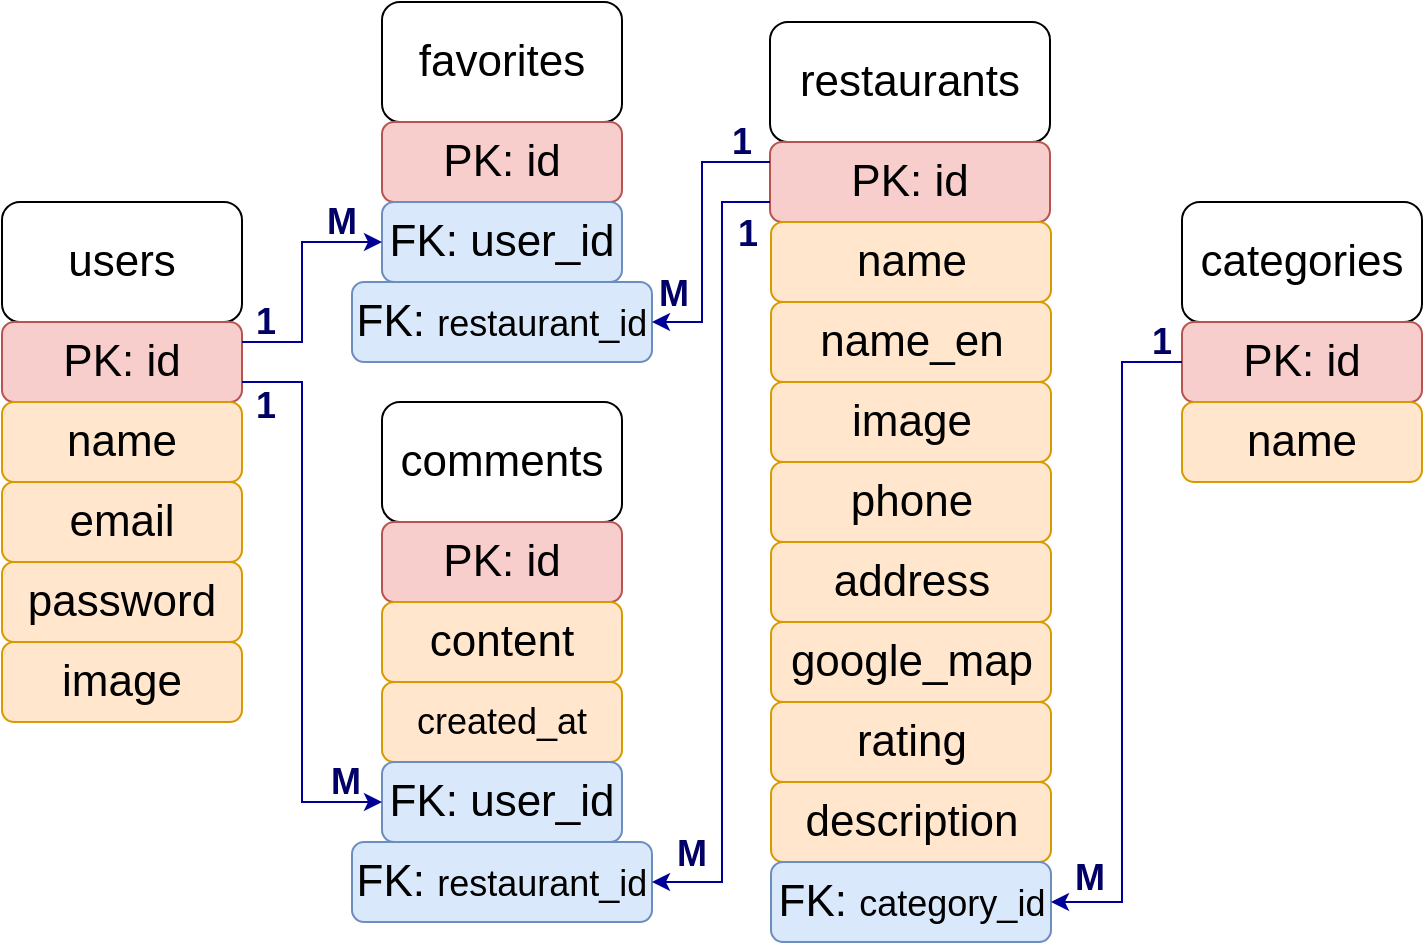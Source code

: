 <mxfile version="14.7.6" type="github" pages="3">
  <diagram id="kS6SkZm5IWcq57FLkN7l" name="Restaurant">
    <mxGraphModel dx="782" dy="436" grid="1" gridSize="10" guides="1" tooltips="1" connect="1" arrows="1" fold="1" page="1" pageScale="1" pageWidth="827" pageHeight="1169" math="0" shadow="0">
      <root>
        <mxCell id="0" />
        <mxCell id="1" parent="0" />
        <mxCell id="dV-V2qD9Z5xIXkdcCKD9-1" value="&lt;font style=&quot;font-size: 22px&quot;&gt;users&lt;/font&gt;" style="rounded=1;whiteSpace=wrap;html=1;" parent="1" vertex="1">
          <mxGeometry x="30" y="140" width="120" height="60" as="geometry" />
        </mxCell>
        <mxCell id="dV-V2qD9Z5xIXkdcCKD9-2" value="&lt;font style=&quot;font-size: 22px&quot;&gt;favorites&lt;/font&gt;" style="rounded=1;whiteSpace=wrap;html=1;" parent="1" vertex="1">
          <mxGeometry x="220" y="40" width="120" height="60" as="geometry" />
        </mxCell>
        <mxCell id="dV-V2qD9Z5xIXkdcCKD9-3" value="&lt;font style=&quot;font-size: 22px&quot;&gt;comments&lt;/font&gt;" style="rounded=1;whiteSpace=wrap;html=1;" parent="1" vertex="1">
          <mxGeometry x="220" y="240" width="120" height="60" as="geometry" />
        </mxCell>
        <mxCell id="dV-V2qD9Z5xIXkdcCKD9-4" value="&lt;font style=&quot;font-size: 22px&quot;&gt;restaurants&lt;/font&gt;" style="rounded=1;whiteSpace=wrap;html=1;" parent="1" vertex="1">
          <mxGeometry x="414" y="50" width="140" height="60" as="geometry" />
        </mxCell>
        <mxCell id="dV-V2qD9Z5xIXkdcCKD9-5" style="edgeStyle=orthogonalEdgeStyle;rounded=0;orthogonalLoop=1;jettySize=auto;html=1;exitX=0.5;exitY=1;exitDx=0;exitDy=0;" parent="1" source="dV-V2qD9Z5xIXkdcCKD9-2" target="dV-V2qD9Z5xIXkdcCKD9-2" edge="1">
          <mxGeometry relative="1" as="geometry" />
        </mxCell>
        <mxCell id="dV-V2qD9Z5xIXkdcCKD9-6" value="&lt;font style=&quot;font-size: 22px&quot;&gt;categories&lt;/font&gt;" style="rounded=1;whiteSpace=wrap;html=1;" parent="1" vertex="1">
          <mxGeometry x="620" y="140" width="120" height="60" as="geometry" />
        </mxCell>
        <mxCell id="dV-V2qD9Z5xIXkdcCKD9-7" value="&lt;font style=&quot;font-size: 22px&quot;&gt;PK: id&lt;/font&gt;" style="rounded=1;whiteSpace=wrap;html=1;fillColor=#f8cecc;strokeColor=#b85450;" parent="1" vertex="1">
          <mxGeometry x="30" y="200" width="120" height="40" as="geometry" />
        </mxCell>
        <mxCell id="dV-V2qD9Z5xIXkdcCKD9-8" value="&lt;font style=&quot;font-size: 22px&quot;&gt;name&lt;/font&gt;" style="rounded=1;whiteSpace=wrap;html=1;fillColor=#ffe6cc;strokeColor=#d79b00;" parent="1" vertex="1">
          <mxGeometry x="30" y="240" width="120" height="40" as="geometry" />
        </mxCell>
        <mxCell id="dV-V2qD9Z5xIXkdcCKD9-9" value="&lt;font style=&quot;font-size: 22px&quot;&gt;email&lt;/font&gt;" style="rounded=1;whiteSpace=wrap;html=1;fillColor=#ffe6cc;strokeColor=#d79b00;" parent="1" vertex="1">
          <mxGeometry x="30" y="280" width="120" height="40" as="geometry" />
        </mxCell>
        <mxCell id="dV-V2qD9Z5xIXkdcCKD9-10" value="&lt;font style=&quot;font-size: 22px&quot;&gt;password&lt;/font&gt;" style="rounded=1;whiteSpace=wrap;html=1;fillColor=#ffe6cc;strokeColor=#d79b00;" parent="1" vertex="1">
          <mxGeometry x="30" y="320" width="120" height="40" as="geometry" />
        </mxCell>
        <mxCell id="dV-V2qD9Z5xIXkdcCKD9-11" value="&lt;font style=&quot;font-size: 22px&quot;&gt;image&lt;/font&gt;" style="rounded=1;whiteSpace=wrap;html=1;fillColor=#ffe6cc;strokeColor=#d79b00;" parent="1" vertex="1">
          <mxGeometry x="30" y="360" width="120" height="40" as="geometry" />
        </mxCell>
        <mxCell id="dV-V2qD9Z5xIXkdcCKD9-12" value="&lt;font style=&quot;font-size: 22px&quot;&gt;PK: id&lt;/font&gt;" style="rounded=1;whiteSpace=wrap;html=1;fillColor=#f8cecc;strokeColor=#b85450;" parent="1" vertex="1">
          <mxGeometry x="220" y="100" width="120" height="40" as="geometry" />
        </mxCell>
        <mxCell id="dV-V2qD9Z5xIXkdcCKD9-13" value="&lt;font style=&quot;font-size: 22px&quot;&gt;PK: id&lt;/font&gt;" style="rounded=1;whiteSpace=wrap;html=1;fillColor=#f8cecc;strokeColor=#b85450;" parent="1" vertex="1">
          <mxGeometry x="220" y="300" width="120" height="40" as="geometry" />
        </mxCell>
        <mxCell id="dV-V2qD9Z5xIXkdcCKD9-14" value="&lt;font style=&quot;font-size: 22px&quot;&gt;PK: id&lt;/font&gt;" style="rounded=1;whiteSpace=wrap;html=1;fillColor=#f8cecc;strokeColor=#b85450;" parent="1" vertex="1">
          <mxGeometry x="414" y="110" width="140" height="40" as="geometry" />
        </mxCell>
        <mxCell id="dV-V2qD9Z5xIXkdcCKD9-15" value="&lt;font style=&quot;font-size: 22px&quot;&gt;PK: id&lt;/font&gt;" style="rounded=1;whiteSpace=wrap;html=1;fillColor=#f8cecc;strokeColor=#b85450;" parent="1" vertex="1">
          <mxGeometry x="620" y="200" width="120" height="40" as="geometry" />
        </mxCell>
        <mxCell id="dV-V2qD9Z5xIXkdcCKD9-16" value="&lt;font style=&quot;font-size: 22px&quot;&gt;content&lt;/font&gt;" style="rounded=1;whiteSpace=wrap;html=1;fillColor=#ffe6cc;strokeColor=#d79b00;" parent="1" vertex="1">
          <mxGeometry x="220" y="340" width="120" height="40" as="geometry" />
        </mxCell>
        <mxCell id="dV-V2qD9Z5xIXkdcCKD9-17" value="&lt;font style=&quot;font-size: 18px&quot;&gt;created_at&lt;/font&gt;" style="rounded=1;whiteSpace=wrap;html=1;fillColor=#ffe6cc;strokeColor=#d79b00;" parent="1" vertex="1">
          <mxGeometry x="220" y="380" width="120" height="40" as="geometry" />
        </mxCell>
        <mxCell id="dV-V2qD9Z5xIXkdcCKD9-18" value="&lt;font style=&quot;font-size: 22px&quot;&gt;name&lt;/font&gt;" style="rounded=1;whiteSpace=wrap;html=1;fillColor=#ffe6cc;strokeColor=#d79b00;" parent="1" vertex="1">
          <mxGeometry x="414.5" y="150" width="140" height="40" as="geometry" />
        </mxCell>
        <mxCell id="dV-V2qD9Z5xIXkdcCKD9-19" value="&lt;font style=&quot;font-size: 22px&quot;&gt;name_en&lt;/font&gt;" style="rounded=1;whiteSpace=wrap;html=1;fillColor=#ffe6cc;strokeColor=#d79b00;" parent="1" vertex="1">
          <mxGeometry x="414.5" y="190" width="140" height="40" as="geometry" />
        </mxCell>
        <mxCell id="dV-V2qD9Z5xIXkdcCKD9-20" value="&lt;font style=&quot;font-size: 22px&quot;&gt;image&lt;/font&gt;" style="rounded=1;whiteSpace=wrap;html=1;fillColor=#ffe6cc;strokeColor=#d79b00;" parent="1" vertex="1">
          <mxGeometry x="414.5" y="230" width="140" height="40" as="geometry" />
        </mxCell>
        <mxCell id="dV-V2qD9Z5xIXkdcCKD9-21" value="&lt;font style=&quot;font-size: 22px&quot;&gt;phone&lt;/font&gt;" style="rounded=1;whiteSpace=wrap;html=1;fillColor=#ffe6cc;strokeColor=#d79b00;" parent="1" vertex="1">
          <mxGeometry x="414.5" y="270" width="140" height="40" as="geometry" />
        </mxCell>
        <mxCell id="dV-V2qD9Z5xIXkdcCKD9-22" value="&lt;font style=&quot;font-size: 22px&quot;&gt;address&lt;/font&gt;" style="rounded=1;whiteSpace=wrap;html=1;fillColor=#ffe6cc;strokeColor=#d79b00;" parent="1" vertex="1">
          <mxGeometry x="414.5" y="310" width="140" height="40" as="geometry" />
        </mxCell>
        <mxCell id="dV-V2qD9Z5xIXkdcCKD9-23" value="&lt;font style=&quot;font-size: 22px&quot;&gt;google_map&lt;/font&gt;" style="rounded=1;whiteSpace=wrap;html=1;fillColor=#ffe6cc;strokeColor=#d79b00;" parent="1" vertex="1">
          <mxGeometry x="414.5" y="350" width="140" height="40" as="geometry" />
        </mxCell>
        <mxCell id="dV-V2qD9Z5xIXkdcCKD9-24" value="&lt;font style=&quot;font-size: 22px&quot;&gt;rating&lt;/font&gt;" style="rounded=1;whiteSpace=wrap;html=1;fillColor=#ffe6cc;strokeColor=#d79b00;" parent="1" vertex="1">
          <mxGeometry x="414.5" y="390" width="140" height="40" as="geometry" />
        </mxCell>
        <mxCell id="dV-V2qD9Z5xIXkdcCKD9-25" value="&lt;font style=&quot;font-size: 22px&quot;&gt;description&lt;/font&gt;" style="rounded=1;whiteSpace=wrap;html=1;fillColor=#ffe6cc;strokeColor=#d79b00;" parent="1" vertex="1">
          <mxGeometry x="414.5" y="430" width="140" height="40" as="geometry" />
        </mxCell>
        <mxCell id="dV-V2qD9Z5xIXkdcCKD9-26" value="&lt;font style=&quot;font-size: 22px&quot;&gt;name&lt;/font&gt;" style="rounded=1;whiteSpace=wrap;html=1;fillColor=#ffe6cc;strokeColor=#d79b00;" parent="1" vertex="1">
          <mxGeometry x="620" y="240" width="120" height="40" as="geometry" />
        </mxCell>
        <mxCell id="dV-V2qD9Z5xIXkdcCKD9-27" value="&lt;font style=&quot;font-size: 22px&quot;&gt;FK: user_id&lt;/font&gt;" style="rounded=1;whiteSpace=wrap;html=1;fillColor=#dae8fc;strokeColor=#6c8ebf;" parent="1" vertex="1">
          <mxGeometry x="220" y="140" width="120" height="40" as="geometry" />
        </mxCell>
        <mxCell id="dV-V2qD9Z5xIXkdcCKD9-28" value="&lt;font style=&quot;font-size: 22px&quot;&gt;FK: &lt;/font&gt;&lt;font style=&quot;font-size: 18px&quot;&gt;restaurant_id&lt;/font&gt;" style="rounded=1;whiteSpace=wrap;html=1;fillColor=#dae8fc;strokeColor=#6c8ebf;" parent="1" vertex="1">
          <mxGeometry x="205" y="180" width="150" height="40" as="geometry" />
        </mxCell>
        <mxCell id="dV-V2qD9Z5xIXkdcCKD9-29" value="&lt;font style=&quot;font-size: 22px&quot;&gt;FK: user_id&lt;/font&gt;" style="rounded=1;whiteSpace=wrap;html=1;fillColor=#dae8fc;strokeColor=#6c8ebf;" parent="1" vertex="1">
          <mxGeometry x="220" y="420" width="120" height="40" as="geometry" />
        </mxCell>
        <mxCell id="dV-V2qD9Z5xIXkdcCKD9-30" value="&lt;font style=&quot;font-size: 22px&quot;&gt;FK: &lt;/font&gt;&lt;font style=&quot;font-size: 18px&quot;&gt;restaurant_id&lt;/font&gt;" style="rounded=1;whiteSpace=wrap;html=1;fillColor=#dae8fc;strokeColor=#6c8ebf;" parent="1" vertex="1">
          <mxGeometry x="205" y="460" width="150" height="40" as="geometry" />
        </mxCell>
        <mxCell id="dV-V2qD9Z5xIXkdcCKD9-31" value="&lt;font style=&quot;font-size: 22px&quot;&gt;FK: &lt;/font&gt;&lt;font style=&quot;font-size: 18px&quot;&gt;category_id&lt;/font&gt;" style="rounded=1;whiteSpace=wrap;html=1;fillColor=#dae8fc;strokeColor=#6c8ebf;" parent="1" vertex="1">
          <mxGeometry x="414.5" y="470" width="140" height="40" as="geometry" />
        </mxCell>
        <mxCell id="dV-V2qD9Z5xIXkdcCKD9-33" value="" style="endArrow=classic;html=1;exitX=1;exitY=0.25;exitDx=0;exitDy=0;entryX=0;entryY=0.5;entryDx=0;entryDy=0;rounded=0;strokeColor=#000099;" parent="1" source="dV-V2qD9Z5xIXkdcCKD9-7" target="dV-V2qD9Z5xIXkdcCKD9-27" edge="1">
          <mxGeometry width="50" height="50" relative="1" as="geometry">
            <mxPoint x="340" y="340" as="sourcePoint" />
            <mxPoint x="390" y="290" as="targetPoint" />
            <Array as="points">
              <mxPoint x="170" y="210" />
              <mxPoint x="180" y="210" />
              <mxPoint x="180" y="160" />
              <mxPoint x="190" y="160" />
            </Array>
          </mxGeometry>
        </mxCell>
        <mxCell id="dV-V2qD9Z5xIXkdcCKD9-34" value="" style="endArrow=classic;html=1;exitX=1;exitY=0.75;exitDx=0;exitDy=0;entryX=0;entryY=0.5;entryDx=0;entryDy=0;rounded=0;strokeColor=#000099;" parent="1" source="dV-V2qD9Z5xIXkdcCKD9-7" target="dV-V2qD9Z5xIXkdcCKD9-29" edge="1">
          <mxGeometry width="50" height="50" relative="1" as="geometry">
            <mxPoint x="160" y="220" as="sourcePoint" />
            <mxPoint x="230" y="170" as="targetPoint" />
            <Array as="points">
              <mxPoint x="170" y="230" />
              <mxPoint x="180" y="230" />
              <mxPoint x="180" y="440" />
              <mxPoint x="190" y="440" />
            </Array>
          </mxGeometry>
        </mxCell>
        <mxCell id="dV-V2qD9Z5xIXkdcCKD9-35" value="" style="endArrow=classic;html=1;exitX=0;exitY=0.25;exitDx=0;exitDy=0;entryX=1;entryY=0.5;entryDx=0;entryDy=0;rounded=0;strokeColor=#000099;" parent="1" source="dV-V2qD9Z5xIXkdcCKD9-14" target="dV-V2qD9Z5xIXkdcCKD9-28" edge="1">
          <mxGeometry width="50" height="50" relative="1" as="geometry">
            <mxPoint x="160" y="220" as="sourcePoint" />
            <mxPoint x="230.0" y="170" as="targetPoint" />
            <Array as="points">
              <mxPoint x="380" y="120" />
              <mxPoint x="380" y="200" />
            </Array>
          </mxGeometry>
        </mxCell>
        <mxCell id="dV-V2qD9Z5xIXkdcCKD9-36" value="" style="endArrow=classic;html=1;exitX=0;exitY=0.75;exitDx=0;exitDy=0;entryX=1;entryY=0.5;entryDx=0;entryDy=0;rounded=0;strokeColor=#000099;" parent="1" source="dV-V2qD9Z5xIXkdcCKD9-14" target="dV-V2qD9Z5xIXkdcCKD9-30" edge="1">
          <mxGeometry width="50" height="50" relative="1" as="geometry">
            <mxPoint x="424" y="130.0" as="sourcePoint" />
            <mxPoint x="365.0" y="210" as="targetPoint" />
            <Array as="points">
              <mxPoint x="390" y="140" />
              <mxPoint x="390" y="480" />
            </Array>
          </mxGeometry>
        </mxCell>
        <mxCell id="dV-V2qD9Z5xIXkdcCKD9-37" value="" style="endArrow=classic;html=1;exitX=0;exitY=0.5;exitDx=0;exitDy=0;entryX=1;entryY=0.5;entryDx=0;entryDy=0;rounded=0;strokeColor=#000099;" parent="1" source="dV-V2qD9Z5xIXkdcCKD9-15" target="dV-V2qD9Z5xIXkdcCKD9-31" edge="1">
          <mxGeometry width="50" height="50" relative="1" as="geometry">
            <mxPoint x="572" y="181.0" as="sourcePoint" />
            <mxPoint x="513.0" y="261" as="targetPoint" />
            <Array as="points">
              <mxPoint x="590" y="220" />
              <mxPoint x="590" y="490" />
            </Array>
          </mxGeometry>
        </mxCell>
        <mxCell id="dV-V2qD9Z5xIXkdcCKD9-38" value="&lt;font style=&quot;font-size: 18px&quot; color=&quot;#000066&quot;&gt;&lt;b&gt;1&lt;/b&gt;&lt;/font&gt;" style="text;html=1;strokeColor=none;fillColor=none;align=center;verticalAlign=middle;whiteSpace=wrap;rounded=0;" parent="1" vertex="1">
          <mxGeometry x="590" y="200" width="40" height="20" as="geometry" />
        </mxCell>
        <mxCell id="dV-V2qD9Z5xIXkdcCKD9-39" value="&lt;font style=&quot;font-size: 18px&quot; color=&quot;#000066&quot;&gt;&lt;b&gt;1&lt;/b&gt;&lt;/font&gt;" style="text;html=1;strokeColor=none;fillColor=none;align=center;verticalAlign=middle;whiteSpace=wrap;rounded=0;" parent="1" vertex="1">
          <mxGeometry x="380" y="100" width="40" height="20" as="geometry" />
        </mxCell>
        <mxCell id="dV-V2qD9Z5xIXkdcCKD9-40" value="&lt;font style=&quot;font-size: 18px&quot; color=&quot;#000066&quot;&gt;&lt;b&gt;1&lt;/b&gt;&lt;/font&gt;" style="text;html=1;strokeColor=none;fillColor=none;align=center;verticalAlign=middle;whiteSpace=wrap;rounded=0;" parent="1" vertex="1">
          <mxGeometry x="383" y="146" width="40" height="20" as="geometry" />
        </mxCell>
        <mxCell id="dV-V2qD9Z5xIXkdcCKD9-41" value="&lt;font style=&quot;font-size: 18px&quot; color=&quot;#000066&quot;&gt;&lt;b&gt;1&lt;/b&gt;&lt;/font&gt;" style="text;html=1;strokeColor=none;fillColor=none;align=center;verticalAlign=middle;whiteSpace=wrap;rounded=0;" parent="1" vertex="1">
          <mxGeometry x="142" y="190" width="40" height="20" as="geometry" />
        </mxCell>
        <mxCell id="dV-V2qD9Z5xIXkdcCKD9-42" value="&lt;font style=&quot;font-size: 18px&quot; color=&quot;#000066&quot;&gt;&lt;b&gt;1&lt;/b&gt;&lt;/font&gt;" style="text;html=1;strokeColor=none;fillColor=none;align=center;verticalAlign=middle;whiteSpace=wrap;rounded=0;" parent="1" vertex="1">
          <mxGeometry x="142" y="232" width="40" height="20" as="geometry" />
        </mxCell>
        <mxCell id="dV-V2qD9Z5xIXkdcCKD9-43" value="&lt;font style=&quot;font-size: 18px&quot; color=&quot;#000066&quot;&gt;&lt;b&gt;M&lt;/b&gt;&lt;/font&gt;" style="text;html=1;strokeColor=none;fillColor=none;align=center;verticalAlign=middle;whiteSpace=wrap;rounded=0;" parent="1" vertex="1">
          <mxGeometry x="180" y="140" width="40" height="20" as="geometry" />
        </mxCell>
        <mxCell id="dV-V2qD9Z5xIXkdcCKD9-44" value="&lt;font style=&quot;font-size: 18px&quot; color=&quot;#000066&quot;&gt;&lt;b&gt;M&lt;/b&gt;&lt;/font&gt;" style="text;html=1;strokeColor=none;fillColor=none;align=center;verticalAlign=middle;whiteSpace=wrap;rounded=0;" parent="1" vertex="1">
          <mxGeometry x="182" y="420" width="40" height="20" as="geometry" />
        </mxCell>
        <mxCell id="dV-V2qD9Z5xIXkdcCKD9-45" value="&lt;font style=&quot;font-size: 18px&quot; color=&quot;#000066&quot;&gt;&lt;b&gt;M&lt;/b&gt;&lt;/font&gt;" style="text;html=1;strokeColor=none;fillColor=none;align=center;verticalAlign=middle;whiteSpace=wrap;rounded=0;" parent="1" vertex="1">
          <mxGeometry x="355" y="456" width="40" height="20" as="geometry" />
        </mxCell>
        <mxCell id="dV-V2qD9Z5xIXkdcCKD9-46" value="&lt;font style=&quot;font-size: 18px&quot; color=&quot;#000066&quot;&gt;&lt;b&gt;M&lt;/b&gt;&lt;/font&gt;" style="text;html=1;strokeColor=none;fillColor=none;align=center;verticalAlign=middle;whiteSpace=wrap;rounded=0;" parent="1" vertex="1">
          <mxGeometry x="346" y="176" width="40" height="20" as="geometry" />
        </mxCell>
        <mxCell id="dV-V2qD9Z5xIXkdcCKD9-47" value="&lt;font style=&quot;font-size: 18px&quot; color=&quot;#000066&quot;&gt;&lt;b&gt;M&lt;/b&gt;&lt;/font&gt;" style="text;html=1;strokeColor=none;fillColor=none;align=center;verticalAlign=middle;whiteSpace=wrap;rounded=0;" parent="1" vertex="1">
          <mxGeometry x="554" y="468" width="40" height="20" as="geometry" />
        </mxCell>
      </root>
    </mxGraphModel>
  </diagram>
  <diagram id="KM84M90KUWdKLNLCQ_kI" name="Tea shop">
    <mxGraphModel dx="782" dy="436" grid="1" gridSize="10" guides="1" tooltips="1" connect="1" arrows="1" fold="1" page="1" pageScale="1" pageWidth="827" pageHeight="1169" math="0" shadow="0">
      <root>
        <mxCell id="hRv99n9wK5O6T0AMNgLs-0" />
        <mxCell id="hRv99n9wK5O6T0AMNgLs-1" parent="hRv99n9wK5O6T0AMNgLs-0" />
        <mxCell id="hRv99n9wK5O6T0AMNgLs-2" value="&lt;font style=&quot;font-size: 22px&quot;&gt;orders&lt;/font&gt;" style="rounded=0;whiteSpace=wrap;html=1;fillColor=#f5f5f5;strokeColor=#666666;fontColor=#333333;" parent="hRv99n9wK5O6T0AMNgLs-1" vertex="1">
          <mxGeometry x="354" y="120" width="120" height="50" as="geometry" />
        </mxCell>
        <mxCell id="hRv99n9wK5O6T0AMNgLs-3" value="&lt;font style=&quot;font-size: 22px&quot;&gt;drinks&lt;/font&gt;" style="rounded=0;whiteSpace=wrap;html=1;fillColor=#f5f5f5;strokeColor=#666666;fontColor=#333333;" parent="hRv99n9wK5O6T0AMNgLs-1" vertex="1">
          <mxGeometry x="110" y="120" width="120" height="50" as="geometry" />
        </mxCell>
        <mxCell id="hRv99n9wK5O6T0AMNgLs-4" value="&lt;font style=&quot;font-size: 22px&quot;&gt;customers&lt;/font&gt;" style="rounded=0;whiteSpace=wrap;html=1;fillColor=#f5f5f5;strokeColor=#666666;fontColor=#333333;" parent="hRv99n9wK5O6T0AMNgLs-1" vertex="1">
          <mxGeometry x="590" y="120" width="120" height="50" as="geometry" />
        </mxCell>
        <mxCell id="hRv99n9wK5O6T0AMNgLs-5" value="&lt;font style=&quot;font-size: 22px&quot;&gt;PK: id&lt;/font&gt;" style="rounded=1;whiteSpace=wrap;html=1;fillColor=#f8cecc;strokeColor=#b85450;" parent="hRv99n9wK5O6T0AMNgLs-1" vertex="1">
          <mxGeometry x="110" y="170" width="120" height="30" as="geometry" />
        </mxCell>
        <mxCell id="hRv99n9wK5O6T0AMNgLs-6" value="&lt;font style=&quot;font-size: 22px&quot;&gt;name&lt;/font&gt;&lt;span style=&quot;color: rgba(0 , 0 , 0 , 0) ; font-family: monospace ; font-size: 0px&quot;&gt;%3CmxGraphModel%3E%3Croot%3E%3CmxCell%20id%3D%220%22%2F%3E%3CmxCell%20id%3D%221%22%20parent%3D%220%22%2F%3E%3CmxCell%20id%3D%222%22%20value%3D%22%26lt%3Bfont%20style%3D%26quot%3Bfont-size%3A%2022px%26quot%3B%26gt%3BPK%3A%20id%26lt%3B%2Ffont%26gt%3B%22%20style%3D%22rounded%3D1%3BwhiteSpace%3Dwrap%3Bhtml%3D1%3BfillColor%3D%23f8cecc%3BstrokeColor%3D%23b85450%3B%22%20vertex%3D%221%22%20parent%3D%221%22%3E%3CmxGeometry%20x%3D%22110%22%20y%3D%22170%22%20width%3D%22120%22%20height%3D%2230%22%20as%3D%22geometry%22%2F%3E%3C%2FmxCell%3E%3C%2Froot%3E%3C%2FmxGraphModel%3E&lt;/span&gt;" style="rounded=1;whiteSpace=wrap;html=1;fillColor=#ffe6cc;strokeColor=#d79b00;" parent="hRv99n9wK5O6T0AMNgLs-1" vertex="1">
          <mxGeometry x="110" y="200" width="120" height="30" as="geometry" />
        </mxCell>
        <mxCell id="hRv99n9wK5O6T0AMNgLs-7" value="&lt;font style=&quot;font-size: 22px&quot;&gt;price&lt;/font&gt;&lt;span style=&quot;color: rgba(0 , 0 , 0 , 0) ; font-family: monospace ; font-size: 0px&quot;&gt;%3CmxGraphModel%3E%3Croot%3E%3CmxCell%20id%3D%220%22%2F%3E%3CmxCell%20id%3D%221%22%20parent%3D%220%22%2F%3E%3CmxCell%20id%3D%222%22%20value%3D%22%26lt%3Bfont%20style%3D%26quot%3Bfont-size%3A%2022px%26quot%3B%26gt%3BPK%3A%20id%26lt%3B%2Ffont%26gt%3B%22%20style%3D%22rounded%3D1%3BwhiteSpace%3Dwrap%3Bhtml%3D1%3BfillColor%3D%23f8cecc%3BstrokeColor%3D%23b85450%3B%22%20vertex%3D%221%22%20parent%3D%221%22%3E%3CmxGeometry%20x%3D%22110%22%20y%3D%22170%22%20width%3D%22120%22%20height%3D%2230%22%20as%3D%22geometry%22%2F%3E%3C%2FmxCell%3E%3C%2Froot%3E%3C%2FmxGraphModel%3E&lt;/span&gt;" style="rounded=1;whiteSpace=wrap;html=1;fillColor=#ffe6cc;strokeColor=#d79b00;" parent="hRv99n9wK5O6T0AMNgLs-1" vertex="1">
          <mxGeometry x="110" y="230" width="120" height="30" as="geometry" />
        </mxCell>
        <mxCell id="hRv99n9wK5O6T0AMNgLs-8" value="&lt;span style=&quot;font-size: 22px&quot;&gt;cost&lt;/span&gt;" style="rounded=1;whiteSpace=wrap;html=1;fillColor=#ffe6cc;strokeColor=#d79b00;" parent="hRv99n9wK5O6T0AMNgLs-1" vertex="1">
          <mxGeometry x="110" y="260" width="120" height="30" as="geometry" />
        </mxCell>
        <mxCell id="hRv99n9wK5O6T0AMNgLs-9" value="&lt;font style=&quot;font-size: 22px&quot;&gt;PK: id&lt;/font&gt;" style="rounded=1;whiteSpace=wrap;html=1;fillColor=#f8cecc;strokeColor=#b85450;" parent="hRv99n9wK5O6T0AMNgLs-1" vertex="1">
          <mxGeometry x="354" y="170" width="120" height="30" as="geometry" />
        </mxCell>
        <mxCell id="hRv99n9wK5O6T0AMNgLs-10" value="&lt;font style=&quot;font-size: 22px&quot;&gt;PK: id&lt;/font&gt;" style="rounded=1;whiteSpace=wrap;html=1;fillColor=#f8cecc;strokeColor=#b85450;" parent="hRv99n9wK5O6T0AMNgLs-1" vertex="1">
          <mxGeometry x="590" y="170" width="120" height="30" as="geometry" />
        </mxCell>
        <mxCell id="hRv99n9wK5O6T0AMNgLs-11" value="&lt;font style=&quot;font-size: 22px&quot;&gt;FK: &lt;/font&gt;&lt;font style=&quot;font-size: 20px&quot;&gt;drink_id&lt;/font&gt;" style="rounded=1;whiteSpace=wrap;html=1;fillColor=#dae8fc;strokeColor=#6c8ebf;" parent="hRv99n9wK5O6T0AMNgLs-1" vertex="1">
          <mxGeometry x="354" y="200" width="120" height="30" as="geometry" />
        </mxCell>
        <mxCell id="hRv99n9wK5O6T0AMNgLs-12" value="&lt;font style=&quot;font-size: 22px&quot;&gt;FK: &lt;/font&gt;&lt;font style=&quot;font-size: 18px&quot;&gt;&lt;font style=&quot;font-size: 18px&quot;&gt;customer&lt;/font&gt;&lt;font style=&quot;font-size: 18px&quot;&gt;_id&lt;/font&gt;&lt;/font&gt;" style="rounded=1;whiteSpace=wrap;html=1;fillColor=#dae8fc;strokeColor=#6c8ebf;" parent="hRv99n9wK5O6T0AMNgLs-1" vertex="1">
          <mxGeometry x="337.5" y="230" width="153" height="30" as="geometry" />
        </mxCell>
        <mxCell id="hRv99n9wK5O6T0AMNgLs-13" value="&lt;span style=&quot;font-size: 22px&quot;&gt;quantity&lt;/span&gt;" style="rounded=1;whiteSpace=wrap;html=1;fillColor=#ffe6cc;strokeColor=#d79b00;" parent="hRv99n9wK5O6T0AMNgLs-1" vertex="1">
          <mxGeometry x="354" y="260" width="120" height="30" as="geometry" />
        </mxCell>
        <mxCell id="hRv99n9wK5O6T0AMNgLs-14" value="&lt;span style=&quot;font-size: 22px&quot;&gt;created_at&lt;/span&gt;" style="rounded=1;whiteSpace=wrap;html=1;fillColor=#ffe6cc;strokeColor=#d79b00;" parent="hRv99n9wK5O6T0AMNgLs-1" vertex="1">
          <mxGeometry x="354" y="290" width="120" height="30" as="geometry" />
        </mxCell>
        <mxCell id="hRv99n9wK5O6T0AMNgLs-15" value="&lt;span style=&quot;font-size: 22px&quot;&gt;name&lt;/span&gt;" style="rounded=1;whiteSpace=wrap;html=1;fillColor=#ffe6cc;strokeColor=#d79b00;" parent="hRv99n9wK5O6T0AMNgLs-1" vertex="1">
          <mxGeometry x="590" y="200" width="120" height="30" as="geometry" />
        </mxCell>
        <mxCell id="hRv99n9wK5O6T0AMNgLs-16" value="&lt;span style=&quot;font-size: 22px&quot;&gt;phone&lt;/span&gt;" style="rounded=1;whiteSpace=wrap;html=1;fillColor=#ffe6cc;strokeColor=#d79b00;" parent="hRv99n9wK5O6T0AMNgLs-1" vertex="1">
          <mxGeometry x="590" y="230" width="120" height="30" as="geometry" />
        </mxCell>
        <mxCell id="hRv99n9wK5O6T0AMNgLs-17" value="&lt;span style=&quot;font-size: 22px&quot;&gt;birthday&lt;/span&gt;" style="rounded=1;whiteSpace=wrap;html=1;fillColor=#ffe6cc;strokeColor=#d79b00;" parent="hRv99n9wK5O6T0AMNgLs-1" vertex="1">
          <mxGeometry x="590" y="260" width="120" height="30" as="geometry" />
        </mxCell>
        <mxCell id="hRv99n9wK5O6T0AMNgLs-18" value="" style="endArrow=classic;html=1;rounded=0;exitX=1;exitY=0.5;exitDx=0;exitDy=0;entryX=0;entryY=0.5;entryDx=0;entryDy=0;" parent="hRv99n9wK5O6T0AMNgLs-1" source="hRv99n9wK5O6T0AMNgLs-5" target="hRv99n9wK5O6T0AMNgLs-11" edge="1">
          <mxGeometry width="50" height="50" relative="1" as="geometry">
            <mxPoint x="390" y="130" as="sourcePoint" />
            <mxPoint x="440" y="80" as="targetPoint" />
            <Array as="points">
              <mxPoint x="290" y="185" />
              <mxPoint x="290" y="215" />
            </Array>
          </mxGeometry>
        </mxCell>
        <mxCell id="hRv99n9wK5O6T0AMNgLs-19" value="" style="endArrow=classic;html=1;rounded=0;exitX=0;exitY=0.5;exitDx=0;exitDy=0;entryX=1;entryY=0.5;entryDx=0;entryDy=0;" parent="hRv99n9wK5O6T0AMNgLs-1" source="hRv99n9wK5O6T0AMNgLs-10" target="hRv99n9wK5O6T0AMNgLs-12" edge="1">
          <mxGeometry width="50" height="50" relative="1" as="geometry">
            <mxPoint x="388" y="195" as="sourcePoint" />
            <mxPoint x="512" y="225" as="targetPoint" />
            <Array as="points">
              <mxPoint x="540" y="185" />
              <mxPoint x="540" y="245" />
            </Array>
          </mxGeometry>
        </mxCell>
      </root>
    </mxGraphModel>
  </diagram>
  <diagram id="oPyh9Ps3gZfj7OHS39t5" name="Simple Twitter">
    <mxGraphModel dx="1117" dy="623" grid="1" gridSize="10" guides="1" tooltips="1" connect="1" arrows="1" fold="1" page="1" pageScale="1" pageWidth="827" pageHeight="1169" math="0" shadow="0">
      <root>
        <mxCell id="lAcjd4QDv3iJvigD0zD8-0" />
        <mxCell id="lAcjd4QDv3iJvigD0zD8-1" parent="lAcjd4QDv3iJvigD0zD8-0" />
        <mxCell id="lAcjd4QDv3iJvigD0zD8-38" value="&lt;font style=&quot;font-size: 22px&quot;&gt;users&lt;/font&gt;" style="rounded=0;whiteSpace=wrap;html=1;" vertex="1" parent="lAcjd4QDv3iJvigD0zD8-1">
          <mxGeometry x="291" y="40" width="120" height="60" as="geometry" />
        </mxCell>
        <mxCell id="lAcjd4QDv3iJvigD0zD8-39" value="&lt;font style=&quot;font-size: 22px&quot;&gt;likes&lt;/font&gt;" style="rounded=0;whiteSpace=wrap;html=1;" vertex="1" parent="lAcjd4QDv3iJvigD0zD8-1">
          <mxGeometry x="81" y="160" width="120" height="60" as="geometry" />
        </mxCell>
        <mxCell id="lAcjd4QDv3iJvigD0zD8-40" value="&lt;font style=&quot;font-size: 22px&quot;&gt;follows&lt;/font&gt;" style="rounded=0;whiteSpace=wrap;html=1;" vertex="1" parent="lAcjd4QDv3iJvigD0zD8-1">
          <mxGeometry x="531" y="160" width="120" height="60" as="geometry" />
        </mxCell>
        <mxCell id="lAcjd4QDv3iJvigD0zD8-41" value="&lt;font style=&quot;font-size: 22px&quot;&gt;tweets&lt;/font&gt;" style="rounded=0;whiteSpace=wrap;html=1;" vertex="1" parent="lAcjd4QDv3iJvigD0zD8-1">
          <mxGeometry x="81" y="360" width="120" height="60" as="geometry" />
        </mxCell>
        <mxCell id="lAcjd4QDv3iJvigD0zD8-42" value="&lt;font style=&quot;font-size: 22px&quot;&gt;comments&lt;/font&gt;" style="rounded=0;whiteSpace=wrap;html=1;" vertex="1" parent="lAcjd4QDv3iJvigD0zD8-1">
          <mxGeometry x="531" y="360" width="120" height="60" as="geometry" />
        </mxCell>
        <mxCell id="lAcjd4QDv3iJvigD0zD8-43" value="&lt;font style=&quot;font-size: 22px&quot;&gt;admins&lt;/font&gt;" style="rounded=0;whiteSpace=wrap;html=1;" vertex="1" parent="lAcjd4QDv3iJvigD0zD8-1">
          <mxGeometry x="690" y="55" width="120" height="60" as="geometry" />
        </mxCell>
        <mxCell id="lAcjd4QDv3iJvigD0zD8-44" value="&lt;font style=&quot;font-size: 16px&quot;&gt;name&lt;/font&gt;" style="rounded=1;whiteSpace=wrap;html=1;fillColor=#ffe6cc;strokeColor=#d79b00;" vertex="1" parent="lAcjd4QDv3iJvigD0zD8-1">
          <mxGeometry x="291" y="100" width="120" height="30" as="geometry" />
        </mxCell>
        <mxCell id="lAcjd4QDv3iJvigD0zD8-45" value="&lt;font style=&quot;font-size: 16px&quot;&gt;account&lt;/font&gt;" style="rounded=1;whiteSpace=wrap;html=1;fillColor=#ffe6cc;strokeColor=#d79b00;" vertex="1" parent="lAcjd4QDv3iJvigD0zD8-1">
          <mxGeometry x="291" y="130" width="120" height="30" as="geometry" />
        </mxCell>
        <mxCell id="lAcjd4QDv3iJvigD0zD8-46" value="&lt;font style=&quot;font-size: 16px&quot;&gt;email&lt;/font&gt;" style="rounded=1;whiteSpace=wrap;html=1;fillColor=#ffe6cc;strokeColor=#d79b00;" vertex="1" parent="lAcjd4QDv3iJvigD0zD8-1">
          <mxGeometry x="291" y="160" width="120" height="30" as="geometry" />
        </mxCell>
        <mxCell id="lAcjd4QDv3iJvigD0zD8-47" value="&lt;font style=&quot;font-size: 16px&quot;&gt;password&lt;/font&gt;" style="rounded=1;whiteSpace=wrap;html=1;fillColor=#ffe6cc;strokeColor=#d79b00;" vertex="1" parent="lAcjd4QDv3iJvigD0zD8-1">
          <mxGeometry x="291" y="190" width="120" height="30" as="geometry" />
        </mxCell>
        <mxCell id="lAcjd4QDv3iJvigD0zD8-48" value="&lt;font style=&quot;font-size: 16px&quot;&gt;image&lt;/font&gt;" style="rounded=1;whiteSpace=wrap;html=1;fillColor=#ffe6cc;strokeColor=#d79b00;" vertex="1" parent="lAcjd4QDv3iJvigD0zD8-1">
          <mxGeometry x="291" y="220" width="120" height="30" as="geometry" />
        </mxCell>
        <mxCell id="lAcjd4QDv3iJvigD0zD8-49" value="&lt;font style=&quot;font-size: 16px&quot;&gt;background_img&lt;/font&gt;" style="rounded=1;whiteSpace=wrap;html=1;fillColor=#ffe6cc;strokeColor=#d79b00;" vertex="1" parent="lAcjd4QDv3iJvigD0zD8-1">
          <mxGeometry x="291" y="250" width="120" height="30" as="geometry" />
        </mxCell>
        <mxCell id="lAcjd4QDv3iJvigD0zD8-50" value="&lt;font style=&quot;font-size: 16px&quot;&gt;description&lt;/font&gt;" style="rounded=1;whiteSpace=wrap;html=1;fillColor=#ffe6cc;strokeColor=#d79b00;" vertex="1" parent="lAcjd4QDv3iJvigD0zD8-1">
          <mxGeometry x="291" y="280" width="120" height="30" as="geometry" />
        </mxCell>
        <mxCell id="lAcjd4QDv3iJvigD0zD8-51" value="&lt;font style=&quot;font-size: 16px&quot;&gt;created_at&lt;/font&gt;" style="rounded=1;whiteSpace=wrap;html=1;fillColor=#ffe6cc;strokeColor=#d79b00;" vertex="1" parent="lAcjd4QDv3iJvigD0zD8-1">
          <mxGeometry x="291" y="310" width="120" height="30" as="geometry" />
        </mxCell>
        <mxCell id="lAcjd4QDv3iJvigD0zD8-52" value="&lt;font style=&quot;font-size: 16px&quot;&gt;updated_at&lt;/font&gt;" style="rounded=1;whiteSpace=wrap;html=1;fillColor=#ffe6cc;strokeColor=#d79b00;" vertex="1" parent="lAcjd4QDv3iJvigD0zD8-1">
          <mxGeometry x="291" y="340" width="120" height="30" as="geometry" />
        </mxCell>
        <mxCell id="lAcjd4QDv3iJvigD0zD8-53" value="&lt;font style=&quot;font-size: 16px&quot;&gt;deleted_at&lt;/font&gt;" style="rounded=1;whiteSpace=wrap;html=1;fillColor=#ffe6cc;strokeColor=#d79b00;" vertex="1" parent="lAcjd4QDv3iJvigD0zD8-1">
          <mxGeometry x="291" y="370" width="120" height="30" as="geometry" />
        </mxCell>
        <mxCell id="lAcjd4QDv3iJvigD0zD8-54" value="&lt;font style=&quot;font-size: 16px&quot;&gt;name&lt;/font&gt;" style="rounded=1;whiteSpace=wrap;html=1;fillColor=#ffe6cc;strokeColor=#d79b00;" vertex="1" parent="lAcjd4QDv3iJvigD0zD8-1">
          <mxGeometry x="690" y="115" width="120" height="30" as="geometry" />
        </mxCell>
        <mxCell id="lAcjd4QDv3iJvigD0zD8-55" value="&lt;font style=&quot;font-size: 16px&quot;&gt;account&lt;/font&gt;" style="rounded=1;whiteSpace=wrap;html=1;fillColor=#ffe6cc;strokeColor=#d79b00;" vertex="1" parent="lAcjd4QDv3iJvigD0zD8-1">
          <mxGeometry x="690" y="145" width="120" height="30" as="geometry" />
        </mxCell>
        <mxCell id="lAcjd4QDv3iJvigD0zD8-56" value="&lt;font style=&quot;font-size: 16px&quot;&gt;email&lt;/font&gt;" style="rounded=1;whiteSpace=wrap;html=1;fillColor=#ffe6cc;strokeColor=#d79b00;" vertex="1" parent="lAcjd4QDv3iJvigD0zD8-1">
          <mxGeometry x="690" y="175" width="120" height="30" as="geometry" />
        </mxCell>
        <mxCell id="lAcjd4QDv3iJvigD0zD8-57" value="&lt;font style=&quot;font-size: 16px&quot;&gt;password&lt;/font&gt;" style="rounded=1;whiteSpace=wrap;html=1;fillColor=#ffe6cc;strokeColor=#d79b00;" vertex="1" parent="lAcjd4QDv3iJvigD0zD8-1">
          <mxGeometry x="690" y="205" width="120" height="30" as="geometry" />
        </mxCell>
        <mxCell id="lAcjd4QDv3iJvigD0zD8-58" value="&lt;font style=&quot;font-size: 16px&quot;&gt;image&lt;/font&gt;" style="rounded=1;whiteSpace=wrap;html=1;fillColor=#ffe6cc;strokeColor=#d79b00;" vertex="1" parent="lAcjd4QDv3iJvigD0zD8-1">
          <mxGeometry x="690" y="235" width="120" height="30" as="geometry" />
        </mxCell>
        <mxCell id="lAcjd4QDv3iJvigD0zD8-61" value="&lt;font style=&quot;font-size: 16px&quot;&gt;created_at&lt;/font&gt;" style="rounded=1;whiteSpace=wrap;html=1;fillColor=#ffe6cc;strokeColor=#d79b00;" vertex="1" parent="lAcjd4QDv3iJvigD0zD8-1">
          <mxGeometry x="690" y="265" width="120" height="30" as="geometry" />
        </mxCell>
        <mxCell id="lAcjd4QDv3iJvigD0zD8-63" value="&lt;font style=&quot;font-size: 16px&quot;&gt;deleted_at&lt;/font&gt;" style="rounded=1;whiteSpace=wrap;html=1;fillColor=#ffe6cc;strokeColor=#d79b00;" vertex="1" parent="lAcjd4QDv3iJvigD0zD8-1">
          <mxGeometry x="690" y="295" width="120" height="30" as="geometry" />
        </mxCell>
        <mxCell id="lAcjd4QDv3iJvigD0zD8-64" value="&lt;font style=&quot;font-size: 16px&quot;&gt;PK: id&lt;/font&gt;" style="rounded=1;whiteSpace=wrap;html=1;fillColor=#f8cecc;strokeColor=#b85450;" vertex="1" parent="lAcjd4QDv3iJvigD0zD8-1">
          <mxGeometry x="690" y="325" width="120" height="30" as="geometry" />
        </mxCell>
        <mxCell id="lAcjd4QDv3iJvigD0zD8-81" value="" style="edgeStyle=orthogonalEdgeStyle;rounded=0;orthogonalLoop=1;jettySize=auto;html=1;entryX=1;entryY=0.5;entryDx=0;entryDy=0;exitX=0;exitY=0.25;exitDx=0;exitDy=0;" edge="1" parent="lAcjd4QDv3iJvigD0zD8-1" source="lAcjd4QDv3iJvigD0zD8-65" target="lAcjd4QDv3iJvigD0zD8-79">
          <mxGeometry relative="1" as="geometry">
            <Array as="points">
              <mxPoint x="291" y="415" />
              <mxPoint x="251" y="415" />
              <mxPoint x="251" y="265" />
            </Array>
          </mxGeometry>
        </mxCell>
        <mxCell id="lAcjd4QDv3iJvigD0zD8-97" value="" style="edgeStyle=orthogonalEdgeStyle;rounded=0;orthogonalLoop=1;jettySize=auto;html=1;entryX=0;entryY=0.5;entryDx=0;entryDy=0;exitX=0.997;exitY=0.678;exitDx=0;exitDy=0;exitPerimeter=0;" edge="1" parent="lAcjd4QDv3iJvigD0zD8-1" source="lAcjd4QDv3iJvigD0zD8-65" target="lAcjd4QDv3iJvigD0zD8-96">
          <mxGeometry relative="1" as="geometry">
            <Array as="points">
              <mxPoint x="481" y="420" />
              <mxPoint x="481" y="585" />
            </Array>
          </mxGeometry>
        </mxCell>
        <mxCell id="r-C9Oc5S5O7B7vPJe_3U-7" value="" style="edgeStyle=orthogonalEdgeStyle;rounded=0;orthogonalLoop=1;jettySize=auto;html=1;entryX=0;entryY=0.5;entryDx=0;entryDy=0;startArrow=none;" edge="1" parent="lAcjd4QDv3iJvigD0zD8-1" target="r-C9Oc5S5O7B7vPJe_3U-0">
          <mxGeometry relative="1" as="geometry">
            <mxPoint x="481" y="278" as="sourcePoint" />
            <mxPoint x="491" y="445" as="targetPoint" />
            <Array as="points">
              <mxPoint x="481" y="265" />
            </Array>
          </mxGeometry>
        </mxCell>
        <mxCell id="OD_EQrSQqGv5YOoiEvNP-1" value="" style="edgeStyle=orthogonalEdgeStyle;rounded=0;orthogonalLoop=1;jettySize=auto;html=1;" edge="1" parent="lAcjd4QDv3iJvigD0zD8-1" source="lAcjd4QDv3iJvigD0zD8-65" target="OD_EQrSQqGv5YOoiEvNP-0">
          <mxGeometry relative="1" as="geometry">
            <Array as="points">
              <mxPoint x="241" y="420" />
              <mxPoint x="241" y="435" />
            </Array>
          </mxGeometry>
        </mxCell>
        <mxCell id="dft-1AxIRIs8jOk2YddE-2" value="" style="edgeStyle=orthogonalEdgeStyle;rounded=0;orthogonalLoop=1;jettySize=auto;html=1;entryX=0;entryY=0.5;entryDx=0;entryDy=0;exitX=0.998;exitY=0.467;exitDx=0;exitDy=0;exitPerimeter=0;" edge="1" parent="lAcjd4QDv3iJvigD0zD8-1" source="lAcjd4QDv3iJvigD0zD8-65" target="r-C9Oc5S5O7B7vPJe_3U-2">
          <mxGeometry relative="1" as="geometry">
            <mxPoint x="491" y="415" as="targetPoint" />
            <Array as="points">
              <mxPoint x="501" y="415" />
              <mxPoint x="501" y="295" />
            </Array>
          </mxGeometry>
        </mxCell>
        <mxCell id="lAcjd4QDv3iJvigD0zD8-65" value="&lt;font style=&quot;font-size: 16px&quot;&gt;PK: id&lt;/font&gt;" style="rounded=1;whiteSpace=wrap;html=1;fillColor=#f8cecc;strokeColor=#b85450;" vertex="1" parent="lAcjd4QDv3iJvigD0zD8-1">
          <mxGeometry x="291" y="400" width="120" height="30" as="geometry" />
        </mxCell>
        <mxCell id="lAcjd4QDv3iJvigD0zD8-66" value="&lt;font style=&quot;font-size: 16px&quot;&gt;content&lt;/font&gt;" style="rounded=1;whiteSpace=wrap;html=1;fillColor=#ffe6cc;strokeColor=#d79b00;" vertex="1" parent="lAcjd4QDv3iJvigD0zD8-1">
          <mxGeometry x="81" y="480" width="120" height="30" as="geometry" />
        </mxCell>
        <mxCell id="lAcjd4QDv3iJvigD0zD8-67" value="&lt;font style=&quot;font-size: 16px&quot;&gt;content&lt;/font&gt;" style="rounded=1;whiteSpace=wrap;html=1;fillColor=#ffe6cc;strokeColor=#d79b00;" vertex="1" parent="lAcjd4QDv3iJvigD0zD8-1">
          <mxGeometry x="531" y="450" width="120" height="30" as="geometry" />
        </mxCell>
        <mxCell id="lAcjd4QDv3iJvigD0zD8-90" value="" style="edgeStyle=orthogonalEdgeStyle;rounded=0;orthogonalLoop=1;jettySize=auto;html=1;entryX=0;entryY=0.5;entryDx=0;entryDy=0;exitX=0;exitY=0.5;exitDx=0;exitDy=0;" edge="1" parent="lAcjd4QDv3iJvigD0zD8-1" source="lAcjd4QDv3iJvigD0zD8-68" target="lAcjd4QDv3iJvigD0zD8-84">
          <mxGeometry relative="1" as="geometry">
            <Array as="points">
              <mxPoint x="41" y="465" />
              <mxPoint x="41" y="295" />
            </Array>
          </mxGeometry>
        </mxCell>
        <mxCell id="lAcjd4QDv3iJvigD0zD8-92" value="" style="edgeStyle=orthogonalEdgeStyle;rounded=0;orthogonalLoop=1;jettySize=auto;html=1;entryX=0;entryY=0.5;entryDx=0;entryDy=0;exitX=1;exitY=0.5;exitDx=0;exitDy=0;" edge="1" parent="lAcjd4QDv3iJvigD0zD8-1" source="lAcjd4QDv3iJvigD0zD8-68" target="lAcjd4QDv3iJvigD0zD8-91">
          <mxGeometry relative="1" as="geometry">
            <mxPoint x="201" y="473" as="sourcePoint" />
            <Array as="points">
              <mxPoint x="241" y="465" />
              <mxPoint x="241" y="615" />
            </Array>
          </mxGeometry>
        </mxCell>
        <mxCell id="lAcjd4QDv3iJvigD0zD8-68" value="&lt;font style=&quot;font-size: 16px&quot;&gt;PK: id&lt;/font&gt;" style="rounded=1;whiteSpace=wrap;html=1;fillColor=#f8cecc;strokeColor=#b85450;" vertex="1" parent="lAcjd4QDv3iJvigD0zD8-1">
          <mxGeometry x="81" y="450" width="120" height="30" as="geometry" />
        </mxCell>
        <mxCell id="lAcjd4QDv3iJvigD0zD8-69" value="&lt;font style=&quot;font-size: 16px&quot;&gt;PK: id&lt;/font&gt;" style="rounded=1;whiteSpace=wrap;html=1;fillColor=#f8cecc;strokeColor=#b85450;" vertex="1" parent="lAcjd4QDv3iJvigD0zD8-1">
          <mxGeometry x="531" y="420" width="120" height="30" as="geometry" />
        </mxCell>
        <mxCell id="lAcjd4QDv3iJvigD0zD8-70" value="&lt;font style=&quot;font-size: 16px&quot;&gt;created_at&lt;/font&gt;" style="rounded=1;whiteSpace=wrap;html=1;fillColor=#ffe6cc;strokeColor=#d79b00;" vertex="1" parent="lAcjd4QDv3iJvigD0zD8-1">
          <mxGeometry x="81" y="510" width="120" height="30" as="geometry" />
        </mxCell>
        <mxCell id="lAcjd4QDv3iJvigD0zD8-71" value="&lt;font style=&quot;font-size: 16px&quot;&gt;updated_at&lt;/font&gt;" style="rounded=1;whiteSpace=wrap;html=1;fillColor=#ffe6cc;strokeColor=#d79b00;" vertex="1" parent="lAcjd4QDv3iJvigD0zD8-1">
          <mxGeometry x="81" y="540" width="120" height="30" as="geometry" />
        </mxCell>
        <mxCell id="lAcjd4QDv3iJvigD0zD8-72" value="&lt;font style=&quot;font-size: 16px&quot;&gt;deleted_at&lt;/font&gt;" style="rounded=1;whiteSpace=wrap;html=1;fillColor=#ffe6cc;strokeColor=#d79b00;" vertex="1" parent="lAcjd4QDv3iJvigD0zD8-1">
          <mxGeometry x="81" y="570" width="120" height="30" as="geometry" />
        </mxCell>
        <mxCell id="lAcjd4QDv3iJvigD0zD8-73" value="&lt;font style=&quot;font-size: 16px&quot;&gt;created_at&lt;/font&gt;" style="rounded=1;whiteSpace=wrap;html=1;fillColor=#ffe6cc;strokeColor=#d79b00;" vertex="1" parent="lAcjd4QDv3iJvigD0zD8-1">
          <mxGeometry x="531" y="480" width="120" height="30" as="geometry" />
        </mxCell>
        <mxCell id="lAcjd4QDv3iJvigD0zD8-74" value="&lt;font style=&quot;font-size: 16px&quot;&gt;updated_at&lt;/font&gt;" style="rounded=1;whiteSpace=wrap;html=1;fillColor=#ffe6cc;strokeColor=#d79b00;" vertex="1" parent="lAcjd4QDv3iJvigD0zD8-1">
          <mxGeometry x="531" y="510" width="120" height="30" as="geometry" />
        </mxCell>
        <mxCell id="lAcjd4QDv3iJvigD0zD8-75" value="&lt;font style=&quot;font-size: 16px&quot;&gt;deleted_at&lt;/font&gt;" style="rounded=1;whiteSpace=wrap;html=1;fillColor=#ffe6cc;strokeColor=#d79b00;" vertex="1" parent="lAcjd4QDv3iJvigD0zD8-1">
          <mxGeometry x="531" y="540" width="120" height="30" as="geometry" />
        </mxCell>
        <mxCell id="lAcjd4QDv3iJvigD0zD8-76" value="&lt;span style=&quot;font-size: 16px&quot;&gt;likes&lt;/span&gt;" style="rounded=1;whiteSpace=wrap;html=1;fillColor=#ffe6cc;strokeColor=#d79b00;" vertex="1" parent="lAcjd4QDv3iJvigD0zD8-1">
          <mxGeometry x="81" y="600" width="120" height="30" as="geometry" />
        </mxCell>
        <mxCell id="lAcjd4QDv3iJvigD0zD8-77" value="&lt;font style=&quot;font-size: 16px&quot;&gt;PK: id&lt;/font&gt;" style="rounded=1;whiteSpace=wrap;html=1;fillColor=#f8cecc;strokeColor=#b85450;" vertex="1" parent="lAcjd4QDv3iJvigD0zD8-1">
          <mxGeometry x="81" y="220" width="120" height="30" as="geometry" />
        </mxCell>
        <mxCell id="lAcjd4QDv3iJvigD0zD8-78" value="&lt;font style=&quot;font-size: 16px&quot;&gt;PK: id&lt;/font&gt;" style="rounded=1;whiteSpace=wrap;html=1;fillColor=#f8cecc;strokeColor=#b85450;" vertex="1" parent="lAcjd4QDv3iJvigD0zD8-1">
          <mxGeometry x="531" y="220" width="120" height="30" as="geometry" />
        </mxCell>
        <mxCell id="lAcjd4QDv3iJvigD0zD8-79" value="&lt;font style=&quot;font-size: 16px&quot;&gt;FK: user_id&lt;/font&gt;" style="rounded=1;whiteSpace=wrap;html=1;fillColor=#dae8fc;strokeColor=#6c8ebf;" vertex="1" parent="lAcjd4QDv3iJvigD0zD8-1">
          <mxGeometry x="81" y="250" width="120" height="30" as="geometry" />
        </mxCell>
        <mxCell id="lAcjd4QDv3iJvigD0zD8-83" value="&lt;font style=&quot;font-size: 18px&quot;&gt;1&lt;/font&gt;" style="text;html=1;strokeColor=none;fillColor=none;align=center;verticalAlign=middle;whiteSpace=wrap;rounded=0;" vertex="1" parent="lAcjd4QDv3iJvigD0zD8-1">
          <mxGeometry x="251" y="394" width="40" height="20" as="geometry" />
        </mxCell>
        <mxCell id="lAcjd4QDv3iJvigD0zD8-84" value="&lt;font style=&quot;font-size: 16px&quot;&gt;FK: tweet_id&lt;/font&gt;" style="rounded=1;whiteSpace=wrap;html=1;fillColor=#dae8fc;strokeColor=#6c8ebf;" vertex="1" parent="lAcjd4QDv3iJvigD0zD8-1">
          <mxGeometry x="81" y="280" width="120" height="30" as="geometry" />
        </mxCell>
        <mxCell id="lAcjd4QDv3iJvigD0zD8-87" value="&lt;font style=&quot;font-size: 18px&quot;&gt;1&lt;/font&gt;" style="text;html=1;strokeColor=none;fillColor=none;align=center;verticalAlign=middle;whiteSpace=wrap;rounded=0;" vertex="1" parent="lAcjd4QDv3iJvigD0zD8-1">
          <mxGeometry x="41" y="446" width="40" height="20" as="geometry" />
        </mxCell>
        <mxCell id="lAcjd4QDv3iJvigD0zD8-88" value="&lt;font style=&quot;font-size: 18px&quot;&gt;M&lt;/font&gt;" style="text;html=1;strokeColor=none;fillColor=none;align=center;verticalAlign=middle;whiteSpace=wrap;rounded=0;" vertex="1" parent="lAcjd4QDv3iJvigD0zD8-1">
          <mxGeometry x="40" y="275" width="40" height="20" as="geometry" />
        </mxCell>
        <mxCell id="lAcjd4QDv3iJvigD0zD8-91" value="&lt;font style=&quot;font-size: 16px&quot;&gt;FK: tweet_id&lt;/font&gt;" style="rounded=1;whiteSpace=wrap;html=1;fillColor=#dae8fc;strokeColor=#6c8ebf;" vertex="1" parent="lAcjd4QDv3iJvigD0zD8-1">
          <mxGeometry x="531" y="600" width="120" height="30" as="geometry" />
        </mxCell>
        <mxCell id="lAcjd4QDv3iJvigD0zD8-93" value="&lt;font style=&quot;font-size: 18px&quot;&gt;1&lt;/font&gt;" style="text;html=1;strokeColor=none;fillColor=none;align=center;verticalAlign=middle;whiteSpace=wrap;rounded=0;" vertex="1" parent="lAcjd4QDv3iJvigD0zD8-1">
          <mxGeometry x="201" y="468" width="40" height="20" as="geometry" />
        </mxCell>
        <mxCell id="lAcjd4QDv3iJvigD0zD8-94" value="&lt;font style=&quot;font-size: 18px&quot;&gt;M&lt;/font&gt;" style="text;html=1;strokeColor=none;fillColor=none;align=center;verticalAlign=middle;whiteSpace=wrap;rounded=0;" vertex="1" parent="lAcjd4QDv3iJvigD0zD8-1">
          <mxGeometry x="481" y="595" width="40" height="20" as="geometry" />
        </mxCell>
        <mxCell id="lAcjd4QDv3iJvigD0zD8-96" value="&lt;font style=&quot;font-size: 16px&quot;&gt;FK: user_id&lt;/font&gt;" style="rounded=1;whiteSpace=wrap;html=1;fillColor=#dae8fc;strokeColor=#6c8ebf;" vertex="1" parent="lAcjd4QDv3iJvigD0zD8-1">
          <mxGeometry x="531" y="570" width="120" height="30" as="geometry" />
        </mxCell>
        <mxCell id="lAcjd4QDv3iJvigD0zD8-98" value="&lt;font style=&quot;font-size: 18px&quot;&gt;M&lt;/font&gt;" style="text;html=1;strokeColor=none;fillColor=none;align=center;verticalAlign=middle;whiteSpace=wrap;rounded=0;" vertex="1" parent="lAcjd4QDv3iJvigD0zD8-1">
          <mxGeometry x="491" y="565" width="40" height="20" as="geometry" />
        </mxCell>
        <mxCell id="lAcjd4QDv3iJvigD0zD8-99" value="&lt;font style=&quot;font-size: 18px&quot;&gt;1&lt;/font&gt;" style="text;html=1;strokeColor=none;fillColor=none;align=center;verticalAlign=middle;whiteSpace=wrap;rounded=0;" vertex="1" parent="lAcjd4QDv3iJvigD0zD8-1">
          <mxGeometry x="421" y="426" width="40" height="20" as="geometry" />
        </mxCell>
        <mxCell id="r-C9Oc5S5O7B7vPJe_3U-0" value="&lt;font style=&quot;font-size: 16px&quot;&gt;FK: user_id&lt;/font&gt;" style="rounded=1;whiteSpace=wrap;html=1;fillColor=#dae8fc;strokeColor=#6c8ebf;" vertex="1" parent="lAcjd4QDv3iJvigD0zD8-1">
          <mxGeometry x="531" y="250" width="120" height="30" as="geometry" />
        </mxCell>
        <mxCell id="r-C9Oc5S5O7B7vPJe_3U-2" value="&lt;font style=&quot;font-size: 16px&quot;&gt;FK: follower_id&lt;/font&gt;" style="rounded=1;whiteSpace=wrap;html=1;fillColor=#dae8fc;strokeColor=#6c8ebf;" vertex="1" parent="lAcjd4QDv3iJvigD0zD8-1">
          <mxGeometry x="531" y="280" width="120" height="30" as="geometry" />
        </mxCell>
        <mxCell id="r-C9Oc5S5O7B7vPJe_3U-10" value="&lt;font style=&quot;font-size: 18px&quot;&gt;M&lt;/font&gt;" style="text;html=1;strokeColor=none;fillColor=none;align=center;verticalAlign=middle;whiteSpace=wrap;rounded=0;" vertex="1" parent="lAcjd4QDv3iJvigD0zD8-1">
          <mxGeometry x="481" y="245" width="40" height="20" as="geometry" />
        </mxCell>
        <mxCell id="r-C9Oc5S5O7B7vPJe_3U-11" value="" style="edgeStyle=orthogonalEdgeStyle;rounded=0;orthogonalLoop=1;jettySize=auto;html=1;startArrow=none;endArrow=none;exitX=1;exitY=0.271;exitDx=0;exitDy=0;exitPerimeter=0;" edge="1" parent="lAcjd4QDv3iJvigD0zD8-1" source="lAcjd4QDv3iJvigD0zD8-65">
          <mxGeometry relative="1" as="geometry">
            <mxPoint x="411" y="415" as="sourcePoint" />
            <mxPoint x="481" y="278" as="targetPoint" />
            <Array as="points">
              <mxPoint x="481" y="408" />
            </Array>
          </mxGeometry>
        </mxCell>
        <mxCell id="OD_EQrSQqGv5YOoiEvNP-0" value="&lt;font style=&quot;font-size: 16px&quot;&gt;FK: user_id&lt;/font&gt;" style="rounded=1;whiteSpace=wrap;html=1;fillColor=#dae8fc;strokeColor=#6c8ebf;" vertex="1" parent="lAcjd4QDv3iJvigD0zD8-1">
          <mxGeometry x="81" y="420" width="120" height="30" as="geometry" />
        </mxCell>
        <mxCell id="OD_EQrSQqGv5YOoiEvNP-2" value="&lt;font style=&quot;font-size: 18px&quot;&gt;1&lt;/font&gt;" style="text;html=1;strokeColor=none;fillColor=none;align=center;verticalAlign=middle;whiteSpace=wrap;rounded=0;" vertex="1" parent="lAcjd4QDv3iJvigD0zD8-1">
          <mxGeometry x="251" y="425" width="40" height="20" as="geometry" />
        </mxCell>
        <mxCell id="OD_EQrSQqGv5YOoiEvNP-3" value="&lt;font style=&quot;font-size: 18px&quot;&gt;M&lt;/font&gt;" style="text;html=1;strokeColor=none;fillColor=none;align=center;verticalAlign=middle;whiteSpace=wrap;rounded=0;" vertex="1" parent="lAcjd4QDv3iJvigD0zD8-1">
          <mxGeometry x="201" y="414" width="40" height="20" as="geometry" />
        </mxCell>
        <mxCell id="dft-1AxIRIs8jOk2YddE-0" value="&lt;font style=&quot;font-size: 18px&quot;&gt;M&lt;/font&gt;" style="text;html=1;strokeColor=none;fillColor=none;align=center;verticalAlign=middle;whiteSpace=wrap;rounded=0;" vertex="1" parent="lAcjd4QDv3iJvigD0zD8-1">
          <mxGeometry x="211" y="245" width="40" height="20" as="geometry" />
        </mxCell>
        <mxCell id="dft-1AxIRIs8jOk2YddE-3" value="&lt;font style=&quot;font-size: 18px&quot;&gt;M&lt;/font&gt;" style="text;html=1;strokeColor=none;fillColor=none;align=center;verticalAlign=middle;whiteSpace=wrap;rounded=0;" vertex="1" parent="lAcjd4QDv3iJvigD0zD8-1">
          <mxGeometry x="491" y="275" width="40" height="20" as="geometry" />
        </mxCell>
        <mxCell id="dft-1AxIRIs8jOk2YddE-4" value="&lt;font style=&quot;font-size: 18px&quot;&gt;1&lt;/font&gt;" style="text;html=1;strokeColor=none;fillColor=none;align=center;verticalAlign=middle;whiteSpace=wrap;rounded=0;" vertex="1" parent="lAcjd4QDv3iJvigD0zD8-1">
          <mxGeometry x="411" y="390" width="40" height="20" as="geometry" />
        </mxCell>
        <mxCell id="dft-1AxIRIs8jOk2YddE-5" value="&lt;font style=&quot;font-size: 18px&quot;&gt;1&lt;/font&gt;" style="text;html=1;strokeColor=none;fillColor=none;align=center;verticalAlign=middle;whiteSpace=wrap;rounded=0;" vertex="1" parent="lAcjd4QDv3iJvigD0zD8-1">
          <mxGeometry x="421" y="400" width="40" height="20" as="geometry" />
        </mxCell>
      </root>
    </mxGraphModel>
  </diagram>
</mxfile>
